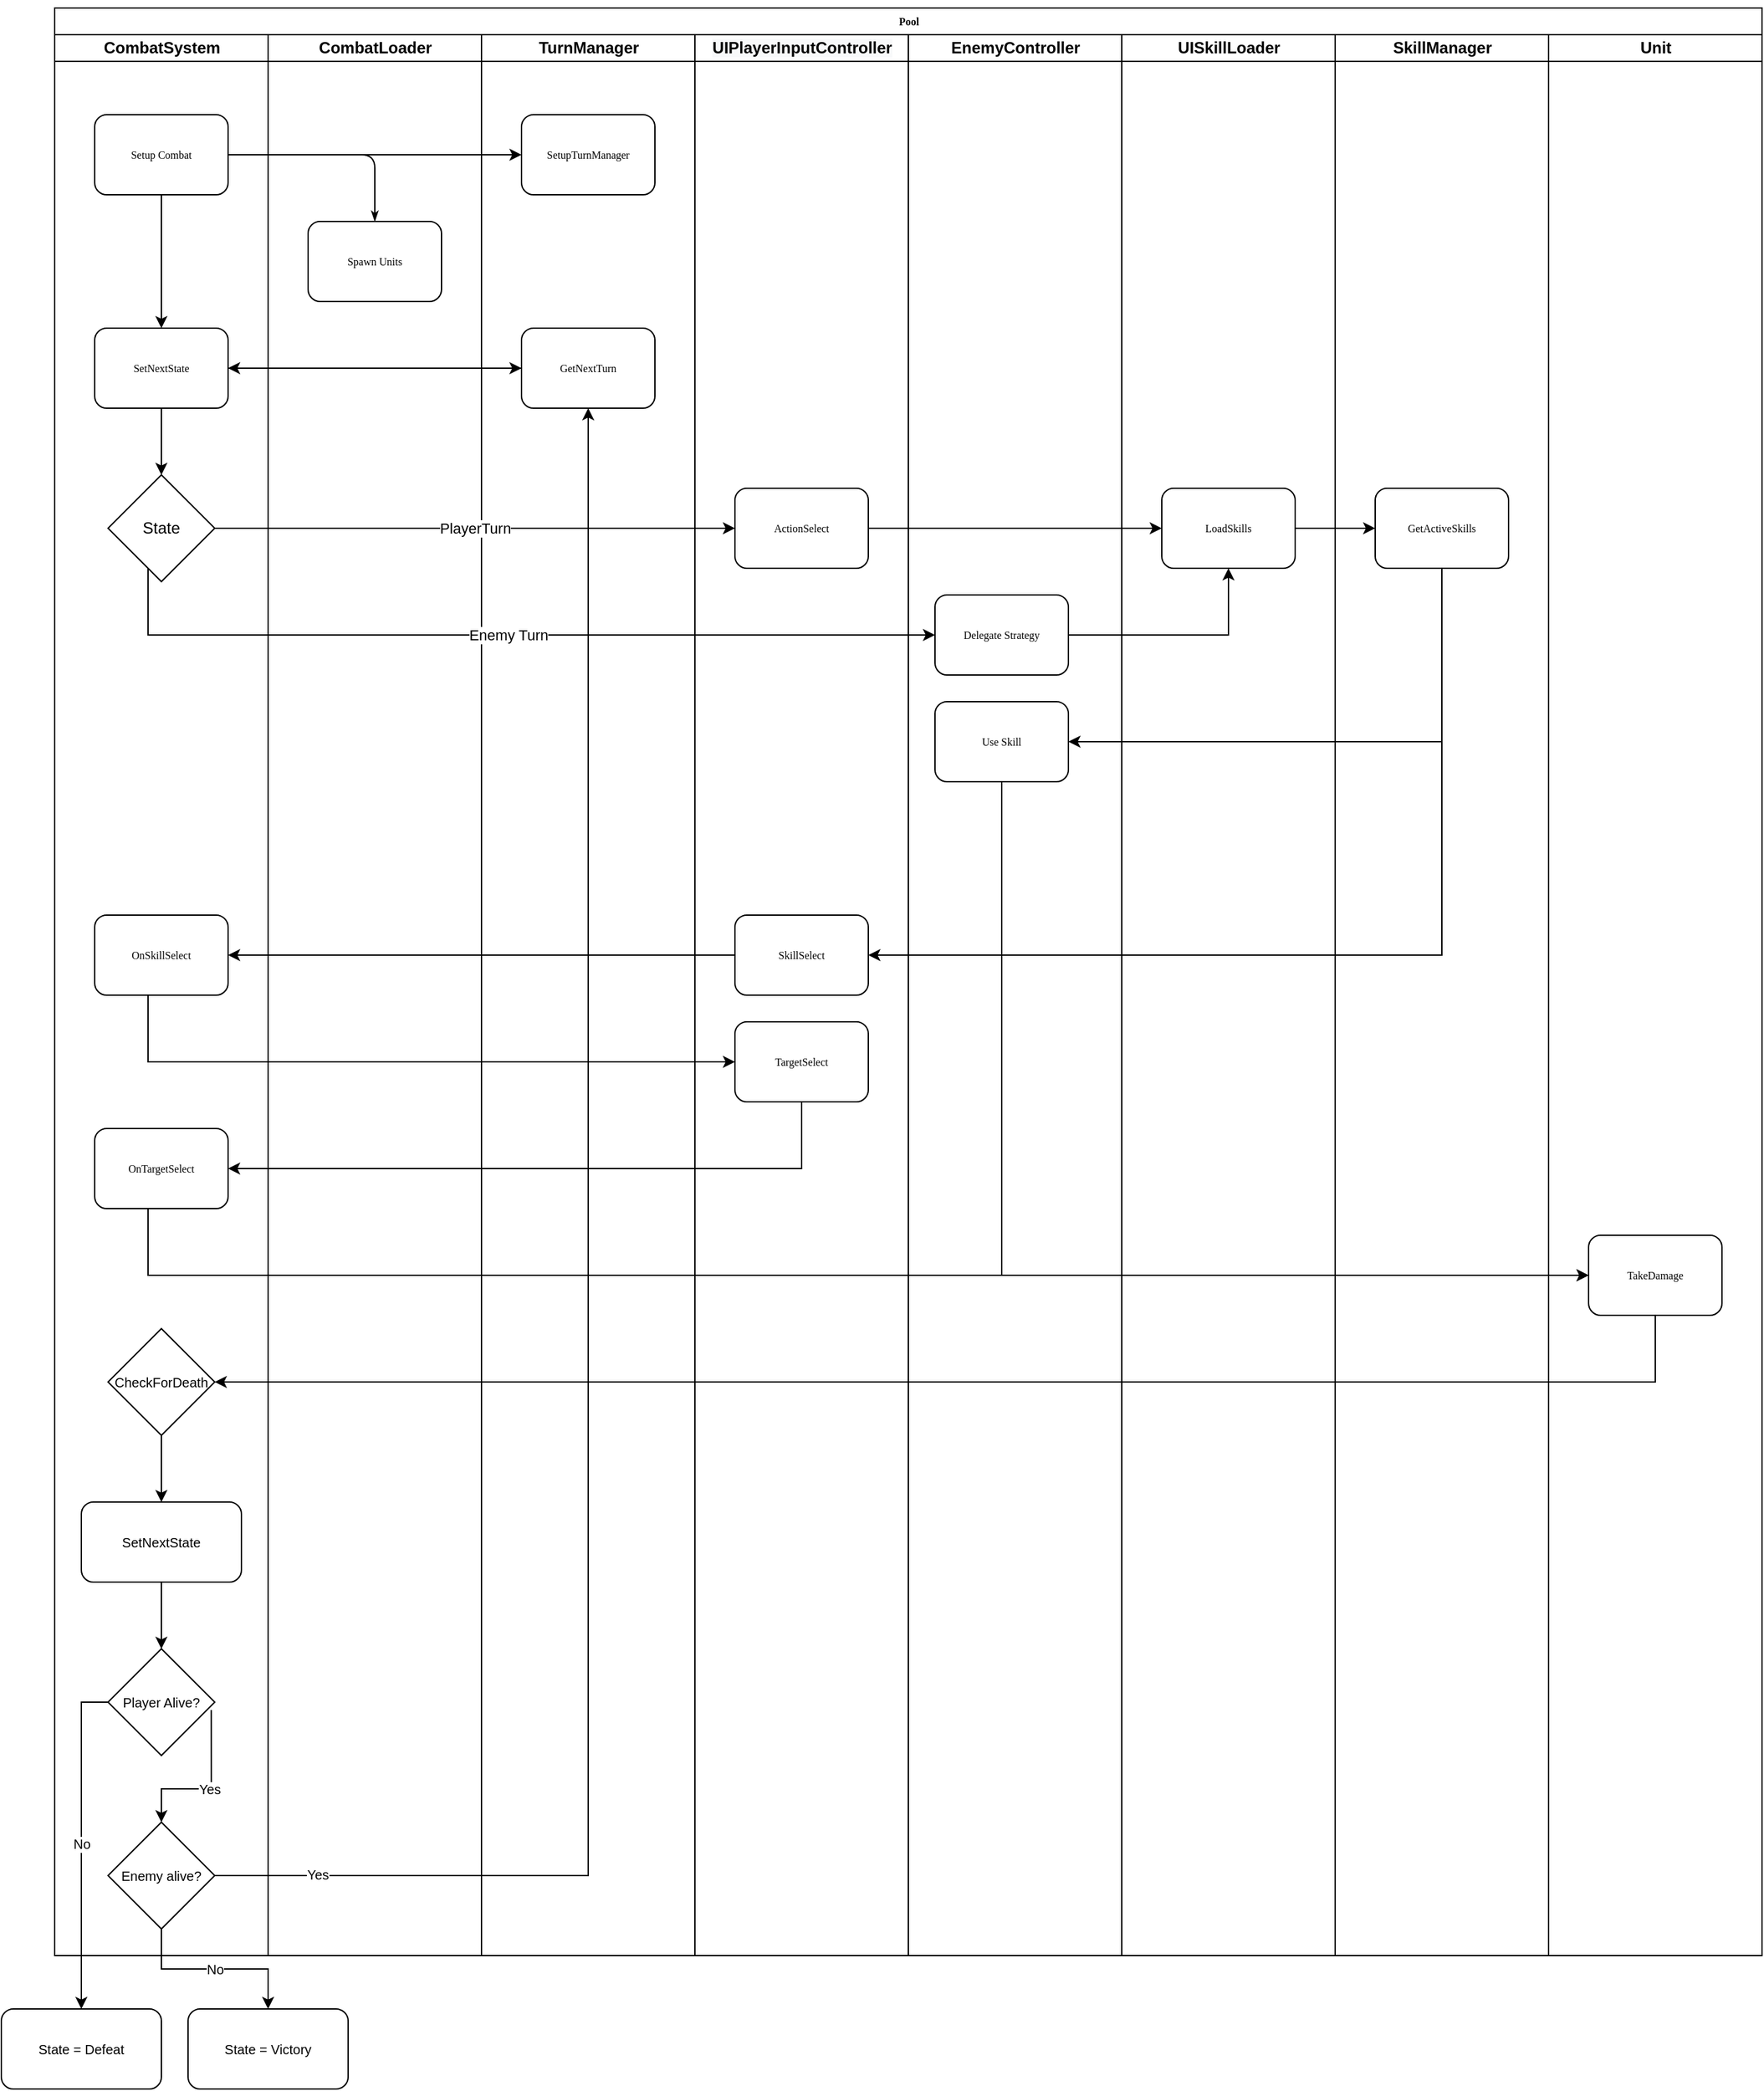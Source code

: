 <mxfile version="17.4.2" type="device"><diagram name="Page-1" id="74e2e168-ea6b-b213-b513-2b3c1d86103e"><mxGraphModel dx="1422" dy="865" grid="1" gridSize="10" guides="1" tooltips="1" connect="1" arrows="1" fold="1" page="1" pageScale="1" pageWidth="1100" pageHeight="850" background="none" math="0" shadow="0"><root><mxCell id="0"/><mxCell id="1" parent="0"/><mxCell id="77e6c97f196da883-1" value="Pool" style="swimlane;html=1;childLayout=stackLayout;startSize=20;rounded=0;shadow=0;labelBackgroundColor=none;strokeWidth=1;fontFamily=Verdana;fontSize=8;align=center;" parent="1" vertex="1"><mxGeometry x="70" y="40" width="1280" height="1460" as="geometry"/></mxCell><mxCell id="77e6c97f196da883-2" value="CombatSystem" style="swimlane;html=1;startSize=20;" parent="77e6c97f196da883-1" vertex="1"><mxGeometry y="20" width="160" height="1440" as="geometry"/></mxCell><mxCell id="tZYexVCMFQbAenZtDYt9-7" style="edgeStyle=none;rounded=0;orthogonalLoop=1;jettySize=auto;html=1;" parent="77e6c97f196da883-2" source="77e6c97f196da883-8" target="tZYexVCMFQbAenZtDYt9-2" edge="1"><mxGeometry relative="1" as="geometry"/></mxCell><mxCell id="77e6c97f196da883-8" value="Setup Combat" style="rounded=1;whiteSpace=wrap;html=1;shadow=0;labelBackgroundColor=none;strokeWidth=1;fontFamily=Verdana;fontSize=8;align=center;" parent="77e6c97f196da883-2" vertex="1"><mxGeometry x="30" y="60" width="100" height="60" as="geometry"/></mxCell><mxCell id="tZYexVCMFQbAenZtDYt9-12" style="edgeStyle=none;rounded=0;orthogonalLoop=1;jettySize=auto;html=1;" parent="77e6c97f196da883-2" source="tZYexVCMFQbAenZtDYt9-2" target="tZYexVCMFQbAenZtDYt9-11" edge="1"><mxGeometry relative="1" as="geometry"/></mxCell><mxCell id="tZYexVCMFQbAenZtDYt9-2" value="SetNextState" style="rounded=1;whiteSpace=wrap;html=1;shadow=0;labelBackgroundColor=none;strokeWidth=1;fontFamily=Verdana;fontSize=8;align=center;" parent="77e6c97f196da883-2" vertex="1"><mxGeometry x="30" y="220" width="100" height="60" as="geometry"/></mxCell><mxCell id="tZYexVCMFQbAenZtDYt9-11" value="State" style="rhombus;whiteSpace=wrap;html=1;" parent="77e6c97f196da883-2" vertex="1"><mxGeometry x="40" y="330" width="80" height="80" as="geometry"/></mxCell><mxCell id="tZYexVCMFQbAenZtDYt9-40" value="OnSkillSelect" style="rounded=1;whiteSpace=wrap;html=1;shadow=0;labelBackgroundColor=none;strokeWidth=1;fontFamily=Verdana;fontSize=8;align=center;" parent="77e6c97f196da883-2" vertex="1"><mxGeometry x="30" y="660" width="100" height="60" as="geometry"/></mxCell><mxCell id="tZYexVCMFQbAenZtDYt9-43" value="OnTargetSelect" style="rounded=1;whiteSpace=wrap;html=1;shadow=0;labelBackgroundColor=none;strokeWidth=1;fontFamily=Verdana;fontSize=8;align=center;" parent="77e6c97f196da883-2" vertex="1"><mxGeometry x="30" y="820" width="100" height="60" as="geometry"/></mxCell><mxCell id="tZYexVCMFQbAenZtDYt9-55" style="edgeStyle=orthogonalEdgeStyle;rounded=0;orthogonalLoop=1;jettySize=auto;html=1;fontSize=10;entryX=0.5;entryY=0;entryDx=0;entryDy=0;" parent="77e6c97f196da883-2" source="tZYexVCMFQbAenZtDYt9-51" target="tZYexVCMFQbAenZtDYt9-58" edge="1"><mxGeometry relative="1" as="geometry"><mxPoint x="80" y="1080" as="targetPoint"/></mxGeometry></mxCell><mxCell id="tZYexVCMFQbAenZtDYt9-51" value="&lt;font style=&quot;font-size: 10px&quot;&gt;CheckForDeath&lt;/font&gt;" style="rhombus;whiteSpace=wrap;html=1;" parent="77e6c97f196da883-2" vertex="1"><mxGeometry x="40" y="970" width="80" height="80" as="geometry"/></mxCell><mxCell id="tZYexVCMFQbAenZtDYt9-62" style="edgeStyle=orthogonalEdgeStyle;rounded=0;orthogonalLoop=1;jettySize=auto;html=1;fontSize=10;" parent="77e6c97f196da883-2" source="tZYexVCMFQbAenZtDYt9-58" target="tZYexVCMFQbAenZtDYt9-61" edge="1"><mxGeometry relative="1" as="geometry"/></mxCell><mxCell id="tZYexVCMFQbAenZtDYt9-58" value="SetNextState" style="rounded=1;whiteSpace=wrap;html=1;fontSize=10;" parent="77e6c97f196da883-2" vertex="1"><mxGeometry x="20" y="1100" width="120" height="60" as="geometry"/></mxCell><mxCell id="tZYexVCMFQbAenZtDYt9-73" value="Yes" style="edgeStyle=orthogonalEdgeStyle;rounded=0;orthogonalLoop=1;jettySize=auto;html=1;exitX=0.967;exitY=0.573;exitDx=0;exitDy=0;entryX=0.5;entryY=0;entryDx=0;entryDy=0;fontSize=10;exitPerimeter=0;" parent="77e6c97f196da883-2" source="tZYexVCMFQbAenZtDYt9-61" target="tZYexVCMFQbAenZtDYt9-71" edge="1"><mxGeometry relative="1" as="geometry"/></mxCell><mxCell id="tZYexVCMFQbAenZtDYt9-61" value="&lt;font style=&quot;font-size: 10px&quot;&gt;Player Alive?&lt;/font&gt;" style="rhombus;whiteSpace=wrap;html=1;" parent="77e6c97f196da883-2" vertex="1"><mxGeometry x="40" y="1210" width="80" height="80" as="geometry"/></mxCell><mxCell id="tZYexVCMFQbAenZtDYt9-71" value="Enemy alive?" style="rhombus;whiteSpace=wrap;html=1;fontSize=10;" parent="77e6c97f196da883-2" vertex="1"><mxGeometry x="40" y="1340" width="80" height="80" as="geometry"/></mxCell><mxCell id="77e6c97f196da883-26" style="edgeStyle=orthogonalEdgeStyle;rounded=1;html=1;labelBackgroundColor=none;startArrow=none;startFill=0;startSize=5;endArrow=classicThin;endFill=1;endSize=5;jettySize=auto;orthogonalLoop=1;strokeWidth=1;fontFamily=Verdana;fontSize=8" parent="77e6c97f196da883-1" source="77e6c97f196da883-8" target="77e6c97f196da883-11" edge="1"><mxGeometry relative="1" as="geometry"/></mxCell><mxCell id="77e6c97f196da883-3" value="CombatLoader" style="swimlane;html=1;startSize=20;" parent="77e6c97f196da883-1" vertex="1"><mxGeometry x="160" y="20" width="160" height="1440" as="geometry"/></mxCell><mxCell id="77e6c97f196da883-11" value="Spawn Units" style="rounded=1;whiteSpace=wrap;html=1;shadow=0;labelBackgroundColor=none;strokeWidth=1;fontFamily=Verdana;fontSize=8;align=center;" parent="77e6c97f196da883-3" vertex="1"><mxGeometry x="30" y="140" width="100" height="60" as="geometry"/></mxCell><mxCell id="77e6c97f196da883-4" value="TurnManager" style="swimlane;html=1;startSize=20;" parent="77e6c97f196da883-1" vertex="1"><mxGeometry x="320" y="20" width="160" height="1440" as="geometry"/></mxCell><mxCell id="77e6c97f196da883-12" value="SetupTurnManager" style="rounded=1;whiteSpace=wrap;html=1;shadow=0;labelBackgroundColor=none;strokeWidth=1;fontFamily=Verdana;fontSize=8;align=center;" parent="77e6c97f196da883-4" vertex="1"><mxGeometry x="30" y="60" width="100" height="60" as="geometry"/></mxCell><mxCell id="tZYexVCMFQbAenZtDYt9-4" value="GetNextTurn" style="rounded=1;whiteSpace=wrap;html=1;shadow=0;labelBackgroundColor=none;strokeWidth=1;fontFamily=Verdana;fontSize=8;align=center;" parent="77e6c97f196da883-4" vertex="1"><mxGeometry x="30" y="220" width="100" height="60" as="geometry"/></mxCell><mxCell id="77e6c97f196da883-7" value="&#10;&#10;&lt;span style=&quot;color: rgb(0, 0, 0); font-family: helvetica; font-size: 12px; font-style: normal; font-weight: 700; letter-spacing: normal; text-align: center; text-indent: 0px; text-transform: none; word-spacing: 0px; background-color: rgb(248, 249, 250); display: inline; float: none;&quot;&gt;UIPlayerInputController&lt;/span&gt;&#10;&#10;" style="swimlane;html=1;startSize=20;" parent="77e6c97f196da883-1" vertex="1"><mxGeometry x="480" y="20" width="160" height="1440" as="geometry"/></mxCell><mxCell id="tZYexVCMFQbAenZtDYt9-13" value="ActionSelect" style="rounded=1;whiteSpace=wrap;html=1;shadow=0;labelBackgroundColor=none;strokeWidth=1;fontFamily=Verdana;fontSize=8;align=center;" parent="77e6c97f196da883-7" vertex="1"><mxGeometry x="30" y="340" width="100" height="60" as="geometry"/></mxCell><mxCell id="tZYexVCMFQbAenZtDYt9-30" value="SkillSelect" style="rounded=1;whiteSpace=wrap;html=1;shadow=0;labelBackgroundColor=none;strokeWidth=1;fontFamily=Verdana;fontSize=8;align=center;" parent="77e6c97f196da883-7" vertex="1"><mxGeometry x="30" y="660" width="100" height="60" as="geometry"/></mxCell><mxCell id="tZYexVCMFQbAenZtDYt9-37" value="TargetSelect" style="rounded=1;whiteSpace=wrap;html=1;shadow=0;labelBackgroundColor=none;strokeWidth=1;fontFamily=Verdana;fontSize=8;align=center;" parent="77e6c97f196da883-7" vertex="1"><mxGeometry x="30" y="740" width="100" height="60" as="geometry"/></mxCell><mxCell id="tZYexVCMFQbAenZtDYt9-1" style="edgeStyle=orthogonalEdgeStyle;rounded=0;orthogonalLoop=1;jettySize=auto;html=1;exitX=1;exitY=0.5;exitDx=0;exitDy=0;entryX=0;entryY=0.5;entryDx=0;entryDy=0;" parent="77e6c97f196da883-1" source="77e6c97f196da883-8" target="77e6c97f196da883-12" edge="1"><mxGeometry relative="1" as="geometry"/></mxCell><mxCell id="tZYexVCMFQbAenZtDYt9-5" style="edgeStyle=orthogonalEdgeStyle;rounded=0;orthogonalLoop=1;jettySize=auto;html=1;entryX=0;entryY=0.5;entryDx=0;entryDy=0;" parent="77e6c97f196da883-1" source="tZYexVCMFQbAenZtDYt9-2" target="tZYexVCMFQbAenZtDYt9-4" edge="1"><mxGeometry relative="1" as="geometry"/></mxCell><mxCell id="tZYexVCMFQbAenZtDYt9-6" style="edgeStyle=none;rounded=0;orthogonalLoop=1;jettySize=auto;html=1;exitX=0;exitY=0.5;exitDx=0;exitDy=0;entryX=1;entryY=0.5;entryDx=0;entryDy=0;" parent="77e6c97f196da883-1" source="tZYexVCMFQbAenZtDYt9-4" target="tZYexVCMFQbAenZtDYt9-2" edge="1"><mxGeometry relative="1" as="geometry"/></mxCell><mxCell id="tZYexVCMFQbAenZtDYt9-41" style="edgeStyle=orthogonalEdgeStyle;rounded=0;orthogonalLoop=1;jettySize=auto;html=1;entryX=0;entryY=0.5;entryDx=0;entryDy=0;" parent="77e6c97f196da883-1" source="tZYexVCMFQbAenZtDYt9-40" target="tZYexVCMFQbAenZtDYt9-37" edge="1"><mxGeometry relative="1" as="geometry"><Array as="points"><mxPoint x="70" y="790"/></Array></mxGeometry></mxCell><mxCell id="tZYexVCMFQbAenZtDYt9-42" style="edgeStyle=orthogonalEdgeStyle;rounded=0;orthogonalLoop=1;jettySize=auto;html=1;entryX=1;entryY=0.5;entryDx=0;entryDy=0;" parent="77e6c97f196da883-1" source="tZYexVCMFQbAenZtDYt9-30" target="tZYexVCMFQbAenZtDYt9-40" edge="1"><mxGeometry relative="1" as="geometry"/></mxCell><mxCell id="tZYexVCMFQbAenZtDYt9-44" style="edgeStyle=orthogonalEdgeStyle;rounded=0;orthogonalLoop=1;jettySize=auto;html=1;entryX=1;entryY=0.5;entryDx=0;entryDy=0;" parent="77e6c97f196da883-1" source="tZYexVCMFQbAenZtDYt9-37" target="tZYexVCMFQbAenZtDYt9-43" edge="1"><mxGeometry relative="1" as="geometry"><Array as="points"><mxPoint x="560" y="870"/></Array></mxGeometry></mxCell><mxCell id="tZYexVCMFQbAenZtDYt9-8" value="EnemyController" style="swimlane;html=1;startSize=20;" parent="77e6c97f196da883-1" vertex="1"><mxGeometry x="640" y="20" width="160" height="1440" as="geometry"/></mxCell><mxCell id="tZYexVCMFQbAenZtDYt9-15" value="Delegate Strategy" style="rounded=1;whiteSpace=wrap;html=1;shadow=0;labelBackgroundColor=none;strokeWidth=1;fontFamily=Verdana;fontSize=8;align=center;" parent="tZYexVCMFQbAenZtDYt9-8" vertex="1"><mxGeometry x="20" y="420" width="100" height="60" as="geometry"/></mxCell><mxCell id="tZYexVCMFQbAenZtDYt9-28" value="Use Skill" style="rounded=1;whiteSpace=wrap;html=1;shadow=0;labelBackgroundColor=none;strokeWidth=1;fontFamily=Verdana;fontSize=8;align=center;" parent="tZYexVCMFQbAenZtDYt9-8" vertex="1"><mxGeometry x="20" y="500" width="100" height="60" as="geometry"/></mxCell><mxCell id="tZYexVCMFQbAenZtDYt9-9" value="UISkillLoader" style="swimlane;html=1;startSize=20;" parent="77e6c97f196da883-1" vertex="1"><mxGeometry x="800" y="20" width="160" height="1440" as="geometry"/></mxCell><mxCell id="tZYexVCMFQbAenZtDYt9-18" value="LoadSkills" style="rounded=1;whiteSpace=wrap;html=1;shadow=0;labelBackgroundColor=none;strokeWidth=1;fontFamily=Verdana;fontSize=8;align=center;" parent="tZYexVCMFQbAenZtDYt9-9" vertex="1"><mxGeometry x="30" y="340" width="100" height="60" as="geometry"/></mxCell><mxCell id="tZYexVCMFQbAenZtDYt9-14" value="PlayerTurn" style="edgeStyle=none;rounded=0;orthogonalLoop=1;jettySize=auto;html=1;entryX=0;entryY=0.5;entryDx=0;entryDy=0;" parent="77e6c97f196da883-1" source="tZYexVCMFQbAenZtDYt9-11" target="tZYexVCMFQbAenZtDYt9-13" edge="1"><mxGeometry relative="1" as="geometry"/></mxCell><mxCell id="tZYexVCMFQbAenZtDYt9-16" value="Enemy Turn" style="edgeStyle=orthogonalEdgeStyle;rounded=0;orthogonalLoop=1;jettySize=auto;html=1;entryX=0;entryY=0.5;entryDx=0;entryDy=0;" parent="77e6c97f196da883-1" source="tZYexVCMFQbAenZtDYt9-11" target="tZYexVCMFQbAenZtDYt9-15" edge="1"><mxGeometry relative="1" as="geometry"><Array as="points"><mxPoint x="70" y="470"/></Array></mxGeometry></mxCell><mxCell id="tZYexVCMFQbAenZtDYt9-19" value="SkillManager" style="swimlane;html=1;startSize=20;" parent="77e6c97f196da883-1" vertex="1"><mxGeometry x="960" y="20" width="160" height="1440" as="geometry"/></mxCell><mxCell id="tZYexVCMFQbAenZtDYt9-20" value="GetActiveSkills" style="rounded=1;whiteSpace=wrap;html=1;shadow=0;labelBackgroundColor=none;strokeWidth=1;fontFamily=Verdana;fontSize=8;align=center;" parent="tZYexVCMFQbAenZtDYt9-19" vertex="1"><mxGeometry x="30" y="340" width="100" height="60" as="geometry"/></mxCell><mxCell id="tZYexVCMFQbAenZtDYt9-21" style="edgeStyle=orthogonalEdgeStyle;rounded=0;orthogonalLoop=1;jettySize=auto;html=1;" parent="77e6c97f196da883-1" source="tZYexVCMFQbAenZtDYt9-13" target="tZYexVCMFQbAenZtDYt9-18" edge="1"><mxGeometry relative="1" as="geometry"/></mxCell><mxCell id="tZYexVCMFQbAenZtDYt9-22" style="edgeStyle=orthogonalEdgeStyle;rounded=0;orthogonalLoop=1;jettySize=auto;html=1;" parent="77e6c97f196da883-1" source="tZYexVCMFQbAenZtDYt9-18" target="tZYexVCMFQbAenZtDYt9-20" edge="1"><mxGeometry relative="1" as="geometry"/></mxCell><mxCell id="tZYexVCMFQbAenZtDYt9-27" style="edgeStyle=orthogonalEdgeStyle;rounded=0;orthogonalLoop=1;jettySize=auto;html=1;" parent="77e6c97f196da883-1" source="tZYexVCMFQbAenZtDYt9-15" target="tZYexVCMFQbAenZtDYt9-18" edge="1"><mxGeometry relative="1" as="geometry"/></mxCell><mxCell id="tZYexVCMFQbAenZtDYt9-29" style="edgeStyle=orthogonalEdgeStyle;rounded=0;orthogonalLoop=1;jettySize=auto;html=1;entryX=1;entryY=0.5;entryDx=0;entryDy=0;" parent="77e6c97f196da883-1" source="tZYexVCMFQbAenZtDYt9-20" target="tZYexVCMFQbAenZtDYt9-28" edge="1"><mxGeometry relative="1" as="geometry"><Array as="points"><mxPoint x="1040" y="550"/></Array></mxGeometry></mxCell><mxCell id="tZYexVCMFQbAenZtDYt9-32" style="edgeStyle=orthogonalEdgeStyle;rounded=0;orthogonalLoop=1;jettySize=auto;html=1;entryX=1;entryY=0.5;entryDx=0;entryDy=0;" parent="77e6c97f196da883-1" source="tZYexVCMFQbAenZtDYt9-20" target="tZYexVCMFQbAenZtDYt9-30" edge="1"><mxGeometry relative="1" as="geometry"><Array as="points"><mxPoint x="1040" y="710"/></Array></mxGeometry></mxCell><mxCell id="tZYexVCMFQbAenZtDYt9-47" style="edgeStyle=orthogonalEdgeStyle;rounded=0;orthogonalLoop=1;jettySize=auto;html=1;entryX=0;entryY=0.5;entryDx=0;entryDy=0;" parent="77e6c97f196da883-1" source="tZYexVCMFQbAenZtDYt9-28" target="tZYexVCMFQbAenZtDYt9-46" edge="1"><mxGeometry relative="1" as="geometry"><Array as="points"><mxPoint x="710" y="950"/></Array></mxGeometry></mxCell><mxCell id="tZYexVCMFQbAenZtDYt9-45" value="Unit" style="swimlane;html=1;startSize=20;" parent="77e6c97f196da883-1" vertex="1"><mxGeometry x="1120" y="20" width="160" height="1440" as="geometry"/></mxCell><mxCell id="tZYexVCMFQbAenZtDYt9-46" value="TakeDamage" style="rounded=1;whiteSpace=wrap;html=1;shadow=0;labelBackgroundColor=none;strokeWidth=1;fontFamily=Verdana;fontSize=8;align=center;" parent="tZYexVCMFQbAenZtDYt9-45" vertex="1"><mxGeometry x="30" y="900" width="100" height="60" as="geometry"/></mxCell><mxCell id="tZYexVCMFQbAenZtDYt9-49" style="edgeStyle=orthogonalEdgeStyle;rounded=0;orthogonalLoop=1;jettySize=auto;html=1;entryX=0;entryY=0.5;entryDx=0;entryDy=0;" parent="77e6c97f196da883-1" source="tZYexVCMFQbAenZtDYt9-43" target="tZYexVCMFQbAenZtDYt9-46" edge="1"><mxGeometry relative="1" as="geometry"><Array as="points"><mxPoint x="70" y="950"/></Array></mxGeometry></mxCell><mxCell id="tZYexVCMFQbAenZtDYt9-52" style="edgeStyle=orthogonalEdgeStyle;rounded=0;orthogonalLoop=1;jettySize=auto;html=1;entryX=1;entryY=0.5;entryDx=0;entryDy=0;" parent="77e6c97f196da883-1" source="tZYexVCMFQbAenZtDYt9-46" target="tZYexVCMFQbAenZtDYt9-51" edge="1"><mxGeometry relative="1" as="geometry"><Array as="points"><mxPoint x="1200" y="1030"/></Array></mxGeometry></mxCell><mxCell id="tZYexVCMFQbAenZtDYt9-75" style="edgeStyle=orthogonalEdgeStyle;rounded=0;orthogonalLoop=1;jettySize=auto;html=1;entryX=0.5;entryY=1;entryDx=0;entryDy=0;fontSize=10;" parent="77e6c97f196da883-1" source="tZYexVCMFQbAenZtDYt9-71" target="tZYexVCMFQbAenZtDYt9-4" edge="1"><mxGeometry relative="1" as="geometry"/></mxCell><mxCell id="tZYexVCMFQbAenZtDYt9-76" value="Yes" style="edgeLabel;html=1;align=center;verticalAlign=middle;resizable=0;points=[];fontSize=10;" parent="tZYexVCMFQbAenZtDYt9-75" vertex="1" connectable="0"><mxGeometry x="-0.887" y="1" relative="1" as="geometry"><mxPoint x="-1" as="offset"/></mxGeometry></mxCell><mxCell id="tZYexVCMFQbAenZtDYt9-74" value="No" style="edgeStyle=orthogonalEdgeStyle;rounded=0;orthogonalLoop=1;jettySize=auto;html=1;exitX=0;exitY=0.5;exitDx=0;exitDy=0;fontSize=10;" parent="1" source="tZYexVCMFQbAenZtDYt9-61" edge="1"><mxGeometry relative="1" as="geometry"><mxPoint x="90" y="1540" as="targetPoint"/></mxGeometry></mxCell><mxCell id="tZYexVCMFQbAenZtDYt9-77" value="State = Defeat" style="rounded=1;whiteSpace=wrap;html=1;fontSize=10;" parent="1" vertex="1"><mxGeometry x="30" y="1540" width="120" height="60" as="geometry"/></mxCell><mxCell id="tZYexVCMFQbAenZtDYt9-78" value="State = Victory" style="rounded=1;whiteSpace=wrap;html=1;fontSize=10;" parent="1" vertex="1"><mxGeometry x="170" y="1540" width="120" height="60" as="geometry"/></mxCell><mxCell id="tZYexVCMFQbAenZtDYt9-79" value="No" style="edgeStyle=orthogonalEdgeStyle;rounded=0;orthogonalLoop=1;jettySize=auto;html=1;fontSize=10;" parent="1" source="tZYexVCMFQbAenZtDYt9-71" target="tZYexVCMFQbAenZtDYt9-78" edge="1"><mxGeometry relative="1" as="geometry"/></mxCell></root></mxGraphModel></diagram></mxfile>